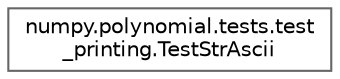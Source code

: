 digraph "Graphical Class Hierarchy"
{
 // LATEX_PDF_SIZE
  bgcolor="transparent";
  edge [fontname=Helvetica,fontsize=10,labelfontname=Helvetica,labelfontsize=10];
  node [fontname=Helvetica,fontsize=10,shape=box,height=0.2,width=0.4];
  rankdir="LR";
  Node0 [id="Node000000",label="numpy.polynomial.tests.test\l_printing.TestStrAscii",height=0.2,width=0.4,color="grey40", fillcolor="white", style="filled",URL="$d6/d0e/classnumpy_1_1polynomial_1_1tests_1_1test__printing_1_1TestStrAscii.html",tooltip=" "];
}
